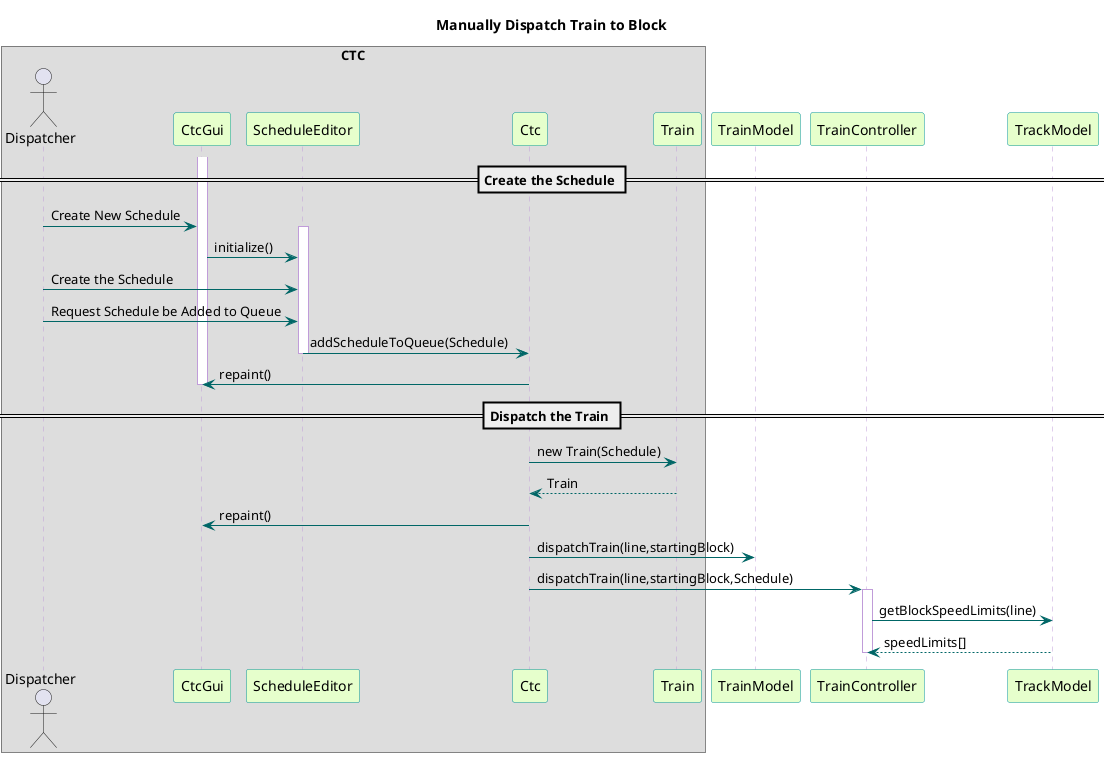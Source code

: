 @startuml

title Manually Dispatch Train to Block

skinparam sequence {
  BackgroundColor transparent
  ParticipantBackgroundColor #e6ffcc
  ParticipantBorderColor 	#049595
  PackageBorderCOlor  #049595
  ArrowColor #006666
  LifeLineBorderColor #c09cd9
}
box "CTC"
actor Dispatcher
participant CtcGui
participant ScheduleEditor
participant Ctc
participant Train
end box

participant TrainModel
participant TrainController
participant TrackModel

== Create the Schedule ==
activate CtcGui
Dispatcher -> CtcGui : Create New Schedule
activate ScheduleEditor
CtcGui -> ScheduleEditor : initialize()
Dispatcher -> ScheduleEditor : Create the Schedule
Dispatcher -> ScheduleEditor : Request Schedule be Added to Queue
ScheduleEditor -> Ctc : addScheduleToQueue(Schedule)
deactivate ScheduleEditor
Ctc -> CtcGui : repaint()
deactivate CtcGui
== Dispatch the Train ==
Ctc -> Train : new Train(Schedule)
Train --> Ctc : Train
Ctc -> CtcGui : repaint()

Ctc -> TrainModel : dispatchTrain(line,startingBlock)
Ctc -> TrainController : dispatchTrain(line,startingBlock,Schedule)

activate TrainController
TrainController -> TrackModel : getBlockSpeedLimits(line)
TrackModel --> TrainController : speedLimits[]
deactivate TrainController

@enduml
